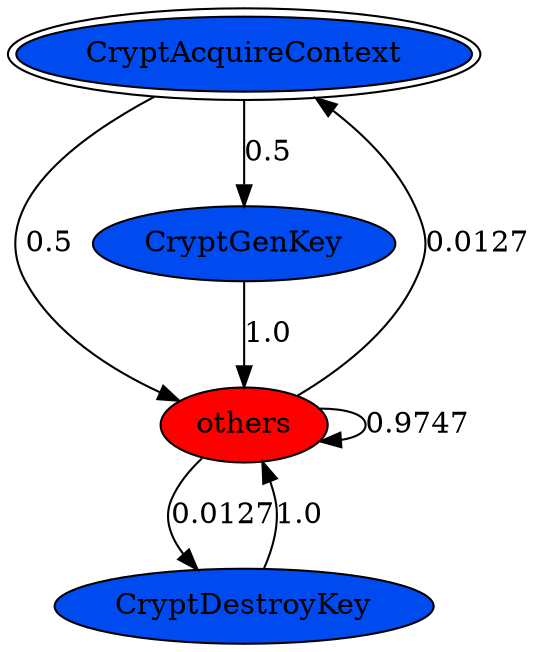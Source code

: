 digraph "./REPORTS/63257.json/API_PER_CATEGORY/CryptGenKey.exe_2064_Cryptography_API_per_Category_Transition_Matrix" {
	CryptAcquireContext [label=CryptAcquireContext fillcolor="#004bf0" peripheries=2 style=filled]
	others [label=others fillcolor=red style=filled]
	CryptAcquireContext -> others [label=0.5 fontcolor=black]
	CryptGenKey [label=CryptGenKey fillcolor="#004bf0" style=filled]
	CryptAcquireContext -> CryptGenKey [label=0.5 fontcolor=black]
	others -> CryptAcquireContext [label=0.0127 fontcolor=black]
	others -> others [label=0.9747 fontcolor=black]
	CryptDestroyKey [label=CryptDestroyKey fillcolor="#004bf0" style=filled]
	others -> CryptDestroyKey [label=0.0127 fontcolor=black]
	CryptGenKey -> others [label=1.0 fontcolor=black]
	CryptDestroyKey -> others [label=1.0 fontcolor=black]
}
